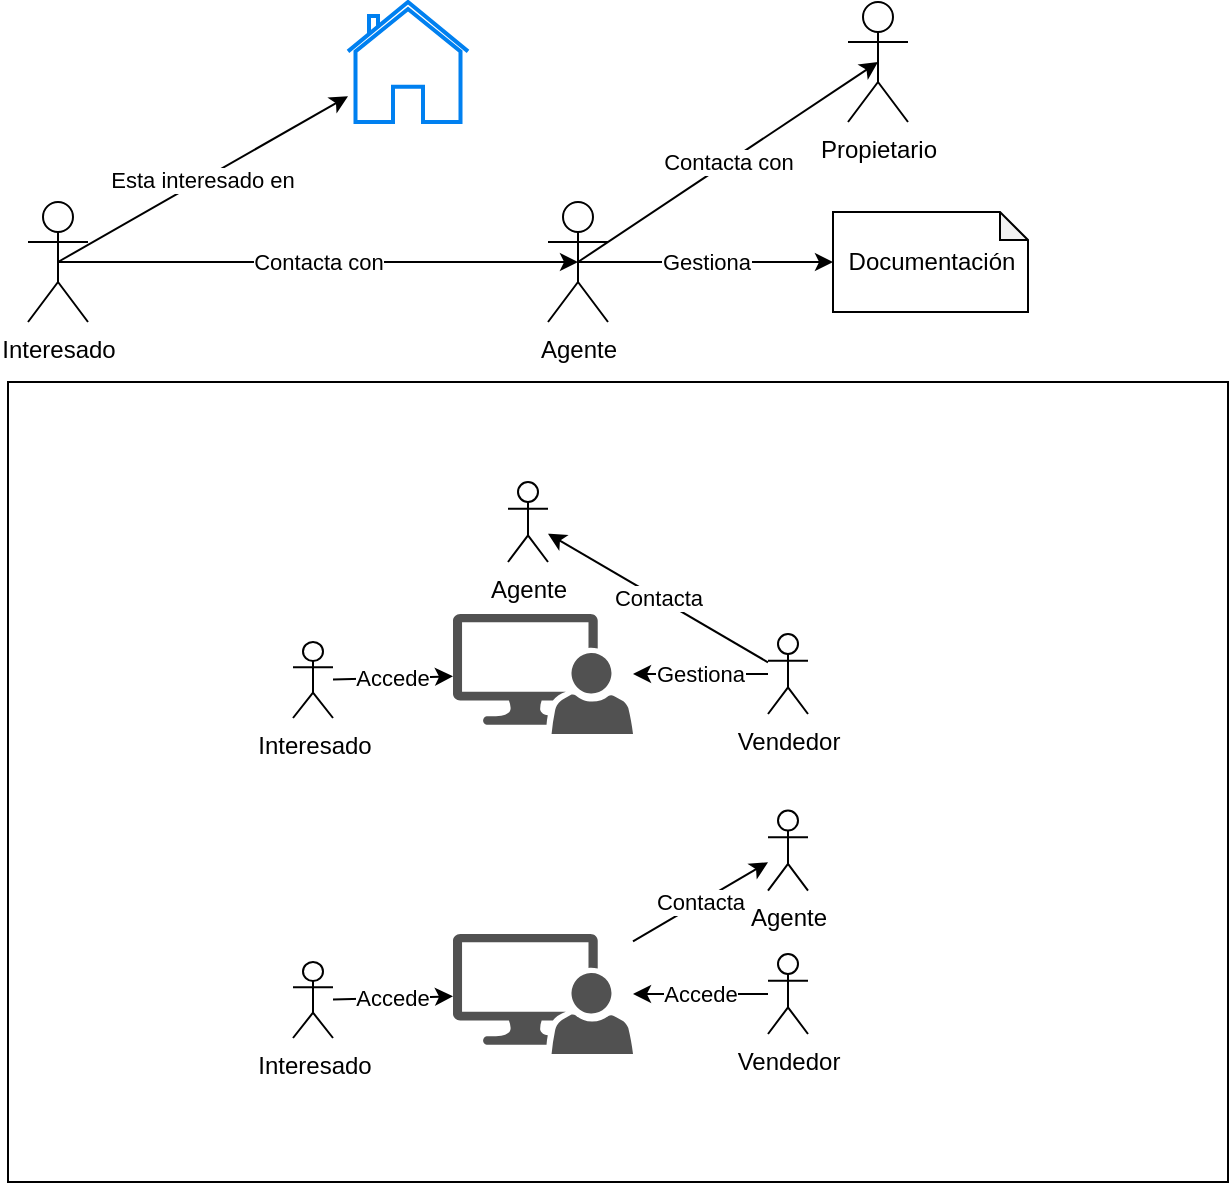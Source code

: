 <mxfile version="12.6.5" type="device"><diagram id="eIyACJ7T7ScaqM22vl3n" name="Page-1"><mxGraphModel dx="831" dy="462" grid="1" gridSize="10" guides="1" tooltips="1" connect="1" arrows="1" fold="1" page="1" pageScale="1" pageWidth="827" pageHeight="1169" math="0" shadow="0"><root><mxCell id="0"/><mxCell id="1" parent="0"/><mxCell id="rPlxnlZEs5JSA9tG81dk-31" value="" style="rounded=0;whiteSpace=wrap;html=1;" vertex="1" parent="1"><mxGeometry x="30" y="350" width="610" height="400" as="geometry"/></mxCell><mxCell id="rPlxnlZEs5JSA9tG81dk-1" value="Agente" style="shape=umlActor;verticalLabelPosition=bottom;labelBackgroundColor=#ffffff;verticalAlign=top;html=1;outlineConnect=0;" vertex="1" parent="1"><mxGeometry x="300" y="260" width="30" height="60" as="geometry"/></mxCell><mxCell id="rPlxnlZEs5JSA9tG81dk-2" value="Interesado" style="shape=umlActor;verticalLabelPosition=bottom;labelBackgroundColor=#ffffff;verticalAlign=top;html=1;outlineConnect=0;" vertex="1" parent="1"><mxGeometry x="40" y="260" width="30" height="60" as="geometry"/></mxCell><mxCell id="rPlxnlZEs5JSA9tG81dk-3" value="" style="html=1;verticalLabelPosition=bottom;align=center;labelBackgroundColor=#ffffff;verticalAlign=top;strokeWidth=2;strokeColor=#0080F0;shadow=0;dashed=0;shape=mxgraph.ios7.icons.home;" vertex="1" parent="1"><mxGeometry x="200" y="160" width="60" height="60" as="geometry"/></mxCell><mxCell id="rPlxnlZEs5JSA9tG81dk-4" value="Esta interesado en" style="endArrow=classic;html=1;exitX=0.5;exitY=0.5;exitDx=0;exitDy=0;exitPerimeter=0;" edge="1" parent="1" source="rPlxnlZEs5JSA9tG81dk-2" target="rPlxnlZEs5JSA9tG81dk-3"><mxGeometry width="50" height="50" relative="1" as="geometry"><mxPoint x="90" y="410" as="sourcePoint"/><mxPoint x="140" y="360" as="targetPoint"/></mxGeometry></mxCell><mxCell id="rPlxnlZEs5JSA9tG81dk-5" value="Contacta con" style="endArrow=classic;html=1;entryX=0.5;entryY=0.5;entryDx=0;entryDy=0;entryPerimeter=0;exitX=0.5;exitY=0.5;exitDx=0;exitDy=0;exitPerimeter=0;" edge="1" parent="1" source="rPlxnlZEs5JSA9tG81dk-2" target="rPlxnlZEs5JSA9tG81dk-1"><mxGeometry width="50" height="50" relative="1" as="geometry"><mxPoint x="30" y="410" as="sourcePoint"/><mxPoint x="80" y="360" as="targetPoint"/></mxGeometry></mxCell><mxCell id="rPlxnlZEs5JSA9tG81dk-6" value="Propietario" style="shape=umlActor;verticalLabelPosition=bottom;labelBackgroundColor=#ffffff;verticalAlign=top;html=1;outlineConnect=0;" vertex="1" parent="1"><mxGeometry x="450" y="160" width="30" height="60" as="geometry"/></mxCell><mxCell id="rPlxnlZEs5JSA9tG81dk-7" value="Contacta con" style="endArrow=classic;html=1;entryX=0.5;entryY=0.5;entryDx=0;entryDy=0;entryPerimeter=0;exitX=0.5;exitY=0.5;exitDx=0;exitDy=0;exitPerimeter=0;" edge="1" parent="1" source="rPlxnlZEs5JSA9tG81dk-1" target="rPlxnlZEs5JSA9tG81dk-6"><mxGeometry width="50" height="50" relative="1" as="geometry"><mxPoint x="40" y="410" as="sourcePoint"/><mxPoint x="90" y="360" as="targetPoint"/></mxGeometry></mxCell><mxCell id="rPlxnlZEs5JSA9tG81dk-8" value="Documentación" style="shape=note;whiteSpace=wrap;html=1;backgroundOutline=1;darkOpacity=0.05;size=14;" vertex="1" parent="1"><mxGeometry x="442.5" y="265" width="97.5" height="50" as="geometry"/></mxCell><mxCell id="rPlxnlZEs5JSA9tG81dk-9" value="Gestiona" style="endArrow=classic;html=1;entryX=0;entryY=0.5;entryDx=0;entryDy=0;entryPerimeter=0;exitX=0.5;exitY=0.5;exitDx=0;exitDy=0;exitPerimeter=0;" edge="1" parent="1" source="rPlxnlZEs5JSA9tG81dk-1" target="rPlxnlZEs5JSA9tG81dk-8"><mxGeometry width="50" height="50" relative="1" as="geometry"><mxPoint x="40" y="410" as="sourcePoint"/><mxPoint x="90" y="360" as="targetPoint"/></mxGeometry></mxCell><mxCell id="rPlxnlZEs5JSA9tG81dk-18" value="" style="pointerEvents=1;shadow=0;dashed=0;html=1;strokeColor=none;labelPosition=center;verticalLabelPosition=bottom;verticalAlign=top;align=center;fillColor=#515151;shape=mxgraph.mscae.system_center.admin_console" vertex="1" parent="1"><mxGeometry x="252.5" y="626" width="90" height="60" as="geometry"/></mxCell><mxCell id="rPlxnlZEs5JSA9tG81dk-19" value="Interesado" style="shape=umlActor;verticalLabelPosition=bottom;labelBackgroundColor=#ffffff;verticalAlign=top;html=1;outlineConnect=0;" vertex="1" parent="1"><mxGeometry x="172.5" y="640" width="20" height="38" as="geometry"/></mxCell><mxCell id="rPlxnlZEs5JSA9tG81dk-20" value="Accede" style="endArrow=classic;html=1;" edge="1" parent="1" source="rPlxnlZEs5JSA9tG81dk-19" target="rPlxnlZEs5JSA9tG81dk-18"><mxGeometry width="50" height="50" relative="1" as="geometry"><mxPoint x="42.5" y="796" as="sourcePoint"/><mxPoint x="92.5" y="746" as="targetPoint"/></mxGeometry></mxCell><mxCell id="rPlxnlZEs5JSA9tG81dk-21" value="Agente" style="shape=umlActor;verticalLabelPosition=bottom;labelBackgroundColor=#ffffff;verticalAlign=top;html=1;outlineConnect=0;" vertex="1" parent="1"><mxGeometry x="410" y="564.29" width="20" height="40" as="geometry"/></mxCell><mxCell id="rPlxnlZEs5JSA9tG81dk-24" value="Accede" style="endArrow=classic;html=1;" edge="1" parent="1" source="rPlxnlZEs5JSA9tG81dk-28" target="rPlxnlZEs5JSA9tG81dk-18"><mxGeometry width="50" height="50" relative="1" as="geometry"><mxPoint x="377.5" y="656" as="sourcePoint"/><mxPoint x="492.5" y="676" as="targetPoint"/></mxGeometry></mxCell><mxCell id="rPlxnlZEs5JSA9tG81dk-27" value="Contacta" style="endArrow=classic;html=1;" edge="1" parent="1" source="rPlxnlZEs5JSA9tG81dk-18" target="rPlxnlZEs5JSA9tG81dk-21"><mxGeometry width="50" height="50" relative="1" as="geometry"><mxPoint x="-17.5" y="780" as="sourcePoint"/><mxPoint x="32.5" y="730" as="targetPoint"/></mxGeometry></mxCell><mxCell id="rPlxnlZEs5JSA9tG81dk-28" value="Vendedor" style="shape=umlActor;verticalLabelPosition=bottom;labelBackgroundColor=#ffffff;verticalAlign=top;html=1;outlineConnect=0;" vertex="1" parent="1"><mxGeometry x="410" y="636" width="20" height="40" as="geometry"/></mxCell><mxCell id="rPlxnlZEs5JSA9tG81dk-32" value="" style="pointerEvents=1;shadow=0;dashed=0;html=1;strokeColor=none;labelPosition=center;verticalLabelPosition=bottom;verticalAlign=top;align=center;fillColor=#515151;shape=mxgraph.mscae.system_center.admin_console" vertex="1" parent="1"><mxGeometry x="252.5" y="466" width="90" height="60" as="geometry"/></mxCell><mxCell id="rPlxnlZEs5JSA9tG81dk-33" value="Interesado" style="shape=umlActor;verticalLabelPosition=bottom;labelBackgroundColor=#ffffff;verticalAlign=top;html=1;outlineConnect=0;" vertex="1" parent="1"><mxGeometry x="172.5" y="480" width="20" height="38" as="geometry"/></mxCell><mxCell id="rPlxnlZEs5JSA9tG81dk-34" value="Accede" style="endArrow=classic;html=1;" edge="1" parent="1" source="rPlxnlZEs5JSA9tG81dk-33" target="rPlxnlZEs5JSA9tG81dk-32"><mxGeometry width="50" height="50" relative="1" as="geometry"><mxPoint x="42.5" y="636" as="sourcePoint"/><mxPoint x="92.5" y="586" as="targetPoint"/></mxGeometry></mxCell><mxCell id="rPlxnlZEs5JSA9tG81dk-35" value="Agente" style="shape=umlActor;verticalLabelPosition=bottom;labelBackgroundColor=#ffffff;verticalAlign=top;html=1;outlineConnect=0;" vertex="1" parent="1"><mxGeometry x="280" y="400" width="20" height="40" as="geometry"/></mxCell><mxCell id="rPlxnlZEs5JSA9tG81dk-36" value="Gestiona" style="endArrow=classic;html=1;" edge="1" parent="1" source="rPlxnlZEs5JSA9tG81dk-38" target="rPlxnlZEs5JSA9tG81dk-32"><mxGeometry width="50" height="50" relative="1" as="geometry"><mxPoint x="377.5" y="496" as="sourcePoint"/><mxPoint x="492.5" y="516" as="targetPoint"/></mxGeometry></mxCell><mxCell id="rPlxnlZEs5JSA9tG81dk-37" value="Contacta" style="endArrow=classic;html=1;" edge="1" parent="1" source="rPlxnlZEs5JSA9tG81dk-38" target="rPlxnlZEs5JSA9tG81dk-35"><mxGeometry width="50" height="50" relative="1" as="geometry"><mxPoint x="-17.5" y="620" as="sourcePoint"/><mxPoint x="32.5" y="570" as="targetPoint"/></mxGeometry></mxCell><mxCell id="rPlxnlZEs5JSA9tG81dk-38" value="Vendedor" style="shape=umlActor;verticalLabelPosition=bottom;labelBackgroundColor=#ffffff;verticalAlign=top;html=1;outlineConnect=0;" vertex="1" parent="1"><mxGeometry x="410" y="476" width="20" height="40" as="geometry"/></mxCell></root></mxGraphModel></diagram></mxfile>
